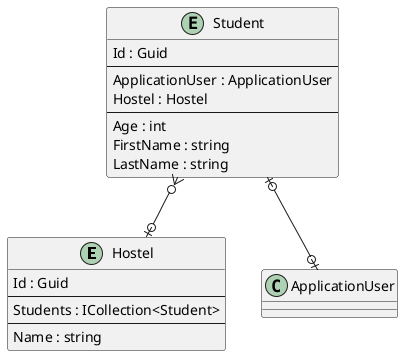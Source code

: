 @startuml

entity Hostel {
    Id : Guid
    --
    Students : ICollection<Student>
    ' HostelKeyCodePlaceholder
    --
    Name : string
    ' HostelPropertyCodePlaceholder
}

entity Student {
    Id : Guid
    --
    ApplicationUser : ApplicationUser
    Hostel : Hostel
    ' StudentKeyCodePlaceholder
    --
    Age : int
    FirstName : string
    LastName : string
    ' StudentPropertyCodePlaceholder
}

' EntityCodePlaceholder

Student |o--o| ApplicationUser
Student }o--o| Hostel
' RelationshipCodePlaceholder

@enduml
